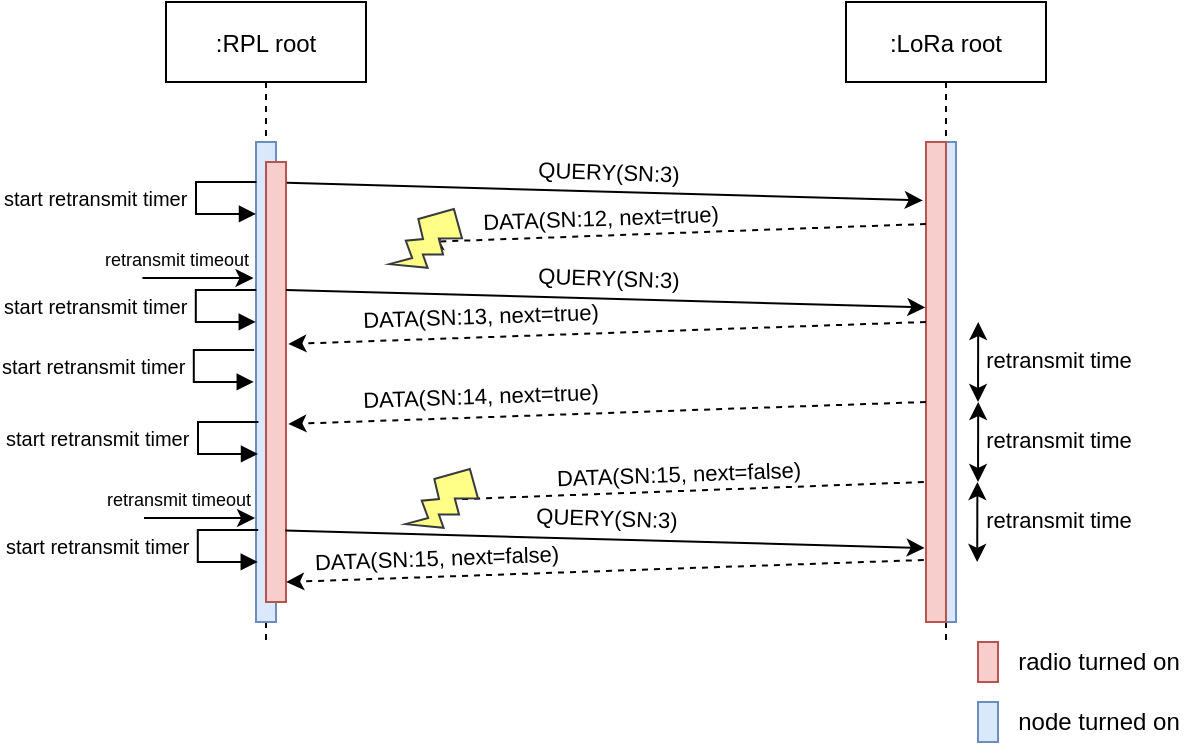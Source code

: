 <mxfile version="14.6.13" type="device"><diagram id="n2Xg3jMoXNygbbSurkoH" name="Page-1"><mxGraphModel dx="813" dy="466" grid="1" gridSize="10" guides="1" tooltips="1" connect="1" arrows="1" fold="1" page="1" pageScale="1" pageWidth="827" pageHeight="1169" math="0" shadow="0"><root><mxCell id="0"/><mxCell id="1" parent="0"/><mxCell id="SBgDMFHgdBNuf54Nhw4A-1" value=":LoRa root" style="shape=umlLifeline;perimeter=lifelinePerimeter;container=0;collapsible=0;recursiveResize=0;shadow=0;strokeWidth=1;" parent="1" vertex="1"><mxGeometry x="534" y="80" width="100" height="320" as="geometry"/></mxCell><mxCell id="SBgDMFHgdBNuf54Nhw4A-4" value=":RPL root" style="shape=umlLifeline;perimeter=lifelinePerimeter;container=1;collapsible=0;recursiveResize=0;shadow=0;strokeWidth=1;" parent="1" vertex="1"><mxGeometry x="194" y="80" width="100" height="320" as="geometry"/></mxCell><mxCell id="SBgDMFHgdBNuf54Nhw4A-5" value="" style="points=[];perimeter=orthogonalPerimeter;shadow=0;strokeWidth=1;fillColor=#dae8fc;strokeColor=#6c8ebf;" parent="SBgDMFHgdBNuf54Nhw4A-4" vertex="1"><mxGeometry x="45" y="70" width="10" height="240" as="geometry"/></mxCell><mxCell id="SBgDMFHgdBNuf54Nhw4A-6" value="" style="points=[];perimeter=orthogonalPerimeter;shadow=0;strokeWidth=1;fillColor=#f8cecc;strokeColor=#b85450;" parent="SBgDMFHgdBNuf54Nhw4A-4" vertex="1"><mxGeometry x="50" y="80" width="10" height="220" as="geometry"/></mxCell><mxCell id="SBgDMFHgdBNuf54Nhw4A-7" value="" style="points=[];perimeter=orthogonalPerimeter;shadow=0;strokeWidth=1;fillColor=#dae8fc;strokeColor=#6c8ebf;" parent="1" vertex="1"><mxGeometry x="579" y="150" width="10" height="240" as="geometry"/></mxCell><mxCell id="SBgDMFHgdBNuf54Nhw4A-8" value="" style="points=[];perimeter=orthogonalPerimeter;shadow=0;strokeWidth=1;fillColor=#f8cecc;strokeColor=#b85450;" parent="1" vertex="1"><mxGeometry x="574" y="150" width="10" height="240" as="geometry"/></mxCell><mxCell id="SBgDMFHgdBNuf54Nhw4A-9" value="" style="endArrow=classic;html=1;exitX=1.04;exitY=0.26;exitDx=0;exitDy=0;exitPerimeter=0;entryX=-0.16;entryY=0.096;entryDx=0;entryDy=0;entryPerimeter=0;" parent="1" edge="1"><mxGeometry width="50" height="50" relative="1" as="geometry"><mxPoint x="254.4" y="170.4" as="sourcePoint"/><mxPoint x="572.4" y="179.2" as="targetPoint"/></mxGeometry></mxCell><mxCell id="SBgDMFHgdBNuf54Nhw4A-10" value="QUERY(SN:3)" style="edgeLabel;html=1;align=center;verticalAlign=middle;resizable=0;points=[];rotation=2;" parent="SBgDMFHgdBNuf54Nhw4A-9" vertex="1" connectable="0"><mxGeometry x="-0.108" relative="1" as="geometry"><mxPoint x="18" y="-10" as="offset"/></mxGeometry></mxCell><mxCell id="SBgDMFHgdBNuf54Nhw4A-11" value="" style="endArrow=classic;html=1;exitX=-0.12;exitY=0.202;exitDx=0;exitDy=0;exitPerimeter=0;dashed=1;" parent="1" edge="1"><mxGeometry width="50" height="50" relative="1" as="geometry"><mxPoint x="574" y="191.0" as="sourcePoint"/><mxPoint x="324" y="200" as="targetPoint"/></mxGeometry></mxCell><mxCell id="SBgDMFHgdBNuf54Nhw4A-12" value="DATA(SN:12, next=true)" style="edgeLabel;html=1;align=center;verticalAlign=middle;resizable=0;points=[];rotation=358;" parent="SBgDMFHgdBNuf54Nhw4A-11" vertex="1" connectable="0"><mxGeometry x="-0.108" relative="1" as="geometry"><mxPoint x="-52" y="-7" as="offset"/></mxGeometry></mxCell><mxCell id="SBgDMFHgdBNuf54Nhw4A-15" value="" style="verticalLabelPosition=bottom;verticalAlign=top;html=1;shape=mxgraph.basic.flash;fontSize=9;fillColor=#ffff88;strokeColor=#36393d;rotation=30;" parent="1" vertex="1"><mxGeometry x="314" y="180" width="25" height="40" as="geometry"/></mxCell><mxCell id="SBgDMFHgdBNuf54Nhw4A-16" value="&lt;font size=&quot;1&quot;&gt;start retransmit timer&lt;/font&gt;" style="edgeStyle=orthogonalEdgeStyle;html=1;align=left;spacingLeft=2;endArrow=block;rounded=0;exitX=1.044;exitY=0.643;exitDx=0;exitDy=0;exitPerimeter=0;" parent="1" edge="1"><mxGeometry x="0.005" y="-100" relative="1" as="geometry"><mxPoint x="239.22" y="170" as="sourcePoint"/><Array as="points"><mxPoint x="209" y="169.98"/><mxPoint x="209" y="185.98"/></Array><mxPoint x="239" y="185.98" as="targetPoint"/><mxPoint as="offset"/></mxGeometry></mxCell><mxCell id="SBgDMFHgdBNuf54Nhw4A-17" value="" style="endArrow=classic;startArrow=none;html=1;startFill=0;entryX=0.053;entryY=0;entryDx=0;entryDy=0;entryPerimeter=0;" parent="1" edge="1"><mxGeometry width="50" height="50" relative="1" as="geometry"><mxPoint x="182.23" y="218" as="sourcePoint"/><mxPoint x="237.76" y="218" as="targetPoint"/></mxGeometry></mxCell><mxCell id="SBgDMFHgdBNuf54Nhw4A-18" value="&lt;font style=&quot;font-size: 9px&quot;&gt;retransmit timeout&lt;/font&gt;" style="edgeLabel;html=1;align=center;verticalAlign=middle;resizable=0;points=[];labelBackgroundColor=none;" parent="SBgDMFHgdBNuf54Nhw4A-17" vertex="1" connectable="0"><mxGeometry x="0.218" y="1" relative="1" as="geometry"><mxPoint x="-17" y="-9" as="offset"/></mxGeometry></mxCell><mxCell id="SBgDMFHgdBNuf54Nhw4A-19" value="" style="endArrow=classic;html=1;exitX=-0.12;exitY=0.202;exitDx=0;exitDy=0;exitPerimeter=0;dashed=1;entryX=1.12;entryY=0.667;entryDx=0;entryDy=0;entryPerimeter=0;" parent="1" edge="1"><mxGeometry width="50" height="50" relative="1" as="geometry"><mxPoint x="574" y="240" as="sourcePoint"/><mxPoint x="255.2" y="251" as="targetPoint"/></mxGeometry></mxCell><mxCell id="SBgDMFHgdBNuf54Nhw4A-20" value="DATA(SN:13, next=true)" style="edgeLabel;html=1;align=center;verticalAlign=middle;resizable=0;points=[];rotation=358;" parent="SBgDMFHgdBNuf54Nhw4A-19" vertex="1" connectable="0"><mxGeometry x="-0.108" relative="1" as="geometry"><mxPoint x="-81" y="-8" as="offset"/></mxGeometry></mxCell><mxCell id="SBgDMFHgdBNuf54Nhw4A-21" value="" style="endArrow=classic;html=1;exitX=1.04;exitY=0.26;exitDx=0;exitDy=0;exitPerimeter=0;entryX=-0.03;entryY=0.303;entryDx=0;entryDy=0;entryPerimeter=0;" parent="1" edge="1"><mxGeometry width="50" height="50" relative="1" as="geometry"><mxPoint x="254" y="224" as="sourcePoint"/><mxPoint x="573.7" y="232.72" as="targetPoint"/></mxGeometry></mxCell><mxCell id="SBgDMFHgdBNuf54Nhw4A-22" value="QUERY(SN:3)" style="edgeLabel;html=1;align=center;verticalAlign=middle;resizable=0;points=[];rotation=2;" parent="SBgDMFHgdBNuf54Nhw4A-21" vertex="1" connectable="0"><mxGeometry x="-0.108" relative="1" as="geometry"><mxPoint x="18" y="-10" as="offset"/></mxGeometry></mxCell><mxCell id="SBgDMFHgdBNuf54Nhw4A-23" value="" style="group" parent="1" vertex="1" connectable="0"><mxGeometry x="600" y="400" width="110" height="50" as="geometry"/></mxCell><mxCell id="SBgDMFHgdBNuf54Nhw4A-24" value="" style="points=[];perimeter=orthogonalPerimeter;shadow=0;strokeWidth=1;fillColor=#f8cecc;strokeColor=#b85450;" parent="SBgDMFHgdBNuf54Nhw4A-23" vertex="1"><mxGeometry width="10" height="20" as="geometry"/></mxCell><mxCell id="SBgDMFHgdBNuf54Nhw4A-25" value="" style="points=[];perimeter=orthogonalPerimeter;shadow=0;strokeWidth=1;fillColor=#dae8fc;strokeColor=#6c8ebf;" parent="SBgDMFHgdBNuf54Nhw4A-23" vertex="1"><mxGeometry y="30" width="10" height="20" as="geometry"/></mxCell><mxCell id="SBgDMFHgdBNuf54Nhw4A-26" value="radio turned on" style="text;html=1;align=center;verticalAlign=middle;resizable=0;points=[];autosize=1;strokeColor=none;" parent="SBgDMFHgdBNuf54Nhw4A-23" vertex="1"><mxGeometry x="10" width="100" height="20" as="geometry"/></mxCell><mxCell id="SBgDMFHgdBNuf54Nhw4A-27" value="node turned on" style="text;html=1;align=center;verticalAlign=middle;resizable=0;points=[];autosize=1;strokeColor=none;" parent="SBgDMFHgdBNuf54Nhw4A-23" vertex="1"><mxGeometry x="10" y="30" width="100" height="20" as="geometry"/></mxCell><mxCell id="SBgDMFHgdBNuf54Nhw4A-28" value="&lt;font size=&quot;1&quot;&gt;start retransmit timer&lt;/font&gt;" style="edgeStyle=orthogonalEdgeStyle;html=1;align=left;spacingLeft=2;endArrow=block;rounded=0;exitX=1.044;exitY=0.643;exitDx=0;exitDy=0;exitPerimeter=0;" parent="1" edge="1"><mxGeometry x="0.005" y="-100" relative="1" as="geometry"><mxPoint x="239.11" y="224" as="sourcePoint"/><Array as="points"><mxPoint x="208.89" y="223.98"/><mxPoint x="208.89" y="239.98"/></Array><mxPoint x="238.89" y="239.98" as="targetPoint"/><mxPoint as="offset"/></mxGeometry></mxCell><mxCell id="SBgDMFHgdBNuf54Nhw4A-31" value="" style="endArrow=classic;startArrow=classic;html=1;" parent="1" edge="1"><mxGeometry width="50" height="50" relative="1" as="geometry"><mxPoint x="600" y="280" as="sourcePoint"/><mxPoint x="600.1" y="240" as="targetPoint"/></mxGeometry></mxCell><mxCell id="SBgDMFHgdBNuf54Nhw4A-32" value="retransmit time" style="edgeLabel;html=1;align=center;verticalAlign=middle;resizable=0;points=[];" parent="SBgDMFHgdBNuf54Nhw4A-31" vertex="1" connectable="0"><mxGeometry x="0.731" relative="1" as="geometry"><mxPoint x="40" y="13" as="offset"/></mxGeometry></mxCell><mxCell id="SBgDMFHgdBNuf54Nhw4A-33" value="&lt;font size=&quot;1&quot;&gt;start retransmit timer&lt;/font&gt;" style="edgeStyle=orthogonalEdgeStyle;html=1;align=left;spacingLeft=2;endArrow=block;rounded=0;exitX=1.044;exitY=0.643;exitDx=0;exitDy=0;exitPerimeter=0;" parent="1" edge="1"><mxGeometry x="0.005" y="-100" relative="1" as="geometry"><mxPoint x="238.11" y="254" as="sourcePoint"/><Array as="points"><mxPoint x="207.89" y="253.98"/><mxPoint x="207.89" y="269.98"/></Array><mxPoint x="237.89" y="269.98" as="targetPoint"/><mxPoint as="offset"/></mxGeometry></mxCell><mxCell id="SBgDMFHgdBNuf54Nhw4A-34" value="&lt;font size=&quot;1&quot;&gt;start retransmit timer&lt;/font&gt;" style="edgeStyle=orthogonalEdgeStyle;html=1;align=left;spacingLeft=2;endArrow=block;rounded=0;exitX=1.044;exitY=0.643;exitDx=0;exitDy=0;exitPerimeter=0;" parent="1" edge="1"><mxGeometry x="0.005" y="-100" relative="1" as="geometry"><mxPoint x="240.23" y="290" as="sourcePoint"/><Array as="points"><mxPoint x="210.01" y="289.98"/><mxPoint x="210.01" y="305.98"/></Array><mxPoint x="240.01" y="305.98" as="targetPoint"/><mxPoint as="offset"/></mxGeometry></mxCell><mxCell id="SBgDMFHgdBNuf54Nhw4A-35" value="" style="endArrow=classic;startArrow=classic;html=1;" parent="1" edge="1"><mxGeometry width="50" height="50" relative="1" as="geometry"><mxPoint x="600" y="320" as="sourcePoint"/><mxPoint x="600.1" y="280" as="targetPoint"/></mxGeometry></mxCell><mxCell id="SBgDMFHgdBNuf54Nhw4A-36" value="retransmit time" style="edgeLabel;html=1;align=center;verticalAlign=middle;resizable=0;points=[];" parent="SBgDMFHgdBNuf54Nhw4A-35" vertex="1" connectable="0"><mxGeometry x="0.731" relative="1" as="geometry"><mxPoint x="40" y="13" as="offset"/></mxGeometry></mxCell><mxCell id="SBgDMFHgdBNuf54Nhw4A-39" value="" style="endArrow=classic;html=1;exitX=-0.12;exitY=0.202;exitDx=0;exitDy=0;exitPerimeter=0;dashed=1;entryX=1.12;entryY=0.667;entryDx=0;entryDy=0;entryPerimeter=0;" parent="1" edge="1"><mxGeometry width="50" height="50" relative="1" as="geometry"><mxPoint x="574" y="280" as="sourcePoint"/><mxPoint x="255.2" y="291" as="targetPoint"/></mxGeometry></mxCell><mxCell id="SBgDMFHgdBNuf54Nhw4A-40" value="DATA(SN:14, next=true)" style="edgeLabel;html=1;align=center;verticalAlign=middle;resizable=0;points=[];rotation=358;" parent="SBgDMFHgdBNuf54Nhw4A-39" vertex="1" connectable="0"><mxGeometry x="-0.108" relative="1" as="geometry"><mxPoint x="-81" y="-8" as="offset"/></mxGeometry></mxCell><mxCell id="SBgDMFHgdBNuf54Nhw4A-41" value="" style="endArrow=classic;html=1;exitX=-0.12;exitY=0.202;exitDx=0;exitDy=0;exitPerimeter=0;dashed=1;" parent="1" edge="1"><mxGeometry width="50" height="50" relative="1" as="geometry"><mxPoint x="572.9" y="320" as="sourcePoint"/><mxPoint x="330" y="329" as="targetPoint"/></mxGeometry></mxCell><mxCell id="SBgDMFHgdBNuf54Nhw4A-42" value="DATA(SN:15, next=false)" style="edgeLabel;html=1;align=center;verticalAlign=middle;resizable=0;points=[];rotation=358;" parent="SBgDMFHgdBNuf54Nhw4A-41" vertex="1" connectable="0"><mxGeometry x="-0.108" relative="1" as="geometry"><mxPoint x="-15" y="-8" as="offset"/></mxGeometry></mxCell><mxCell id="SBgDMFHgdBNuf54Nhw4A-43" value="" style="verticalLabelPosition=bottom;verticalAlign=top;html=1;shape=mxgraph.basic.flash;fontSize=9;fillColor=#ffff88;strokeColor=#36393d;rotation=30;" parent="1" vertex="1"><mxGeometry x="322" y="310" width="25" height="40" as="geometry"/></mxCell><mxCell id="SBgDMFHgdBNuf54Nhw4A-44" value="" style="endArrow=classic;startArrow=classic;html=1;" parent="1" edge="1"><mxGeometry width="50" height="50" relative="1" as="geometry"><mxPoint x="599.6" y="360" as="sourcePoint"/><mxPoint x="599.7" y="320" as="targetPoint"/></mxGeometry></mxCell><mxCell id="SBgDMFHgdBNuf54Nhw4A-45" value="retransmit time" style="edgeLabel;html=1;align=center;verticalAlign=middle;resizable=0;points=[];" parent="SBgDMFHgdBNuf54Nhw4A-44" vertex="1" connectable="0"><mxGeometry x="0.731" relative="1" as="geometry"><mxPoint x="40" y="13" as="offset"/></mxGeometry></mxCell><mxCell id="SBgDMFHgdBNuf54Nhw4A-46" value="" style="endArrow=classic;html=1;exitX=1.04;exitY=0.26;exitDx=0;exitDy=0;exitPerimeter=0;entryX=-0.03;entryY=0.303;entryDx=0;entryDy=0;entryPerimeter=0;" parent="1" edge="1"><mxGeometry width="50" height="50" relative="1" as="geometry"><mxPoint x="253.65" y="344.28" as="sourcePoint"/><mxPoint x="573.35" y="353.0" as="targetPoint"/></mxGeometry></mxCell><mxCell id="SBgDMFHgdBNuf54Nhw4A-47" value="QUERY(SN:3)" style="edgeLabel;html=1;align=center;verticalAlign=middle;resizable=0;points=[];rotation=2;" parent="SBgDMFHgdBNuf54Nhw4A-46" vertex="1" connectable="0"><mxGeometry x="-0.108" relative="1" as="geometry"><mxPoint x="18" y="-10" as="offset"/></mxGeometry></mxCell><mxCell id="SBgDMFHgdBNuf54Nhw4A-48" value="" style="endArrow=classic;startArrow=none;html=1;startFill=0;entryX=0.053;entryY=0;entryDx=0;entryDy=0;entryPerimeter=0;" parent="1" edge="1"><mxGeometry width="50" height="50" relative="1" as="geometry"><mxPoint x="183.0" y="338" as="sourcePoint"/><mxPoint x="238.53" y="338" as="targetPoint"/></mxGeometry></mxCell><mxCell id="SBgDMFHgdBNuf54Nhw4A-49" value="&lt;font style=&quot;font-size: 9px&quot;&gt;retransmit timeout&lt;/font&gt;" style="edgeLabel;html=1;align=center;verticalAlign=middle;resizable=0;points=[];labelBackgroundColor=none;" parent="SBgDMFHgdBNuf54Nhw4A-48" vertex="1" connectable="0"><mxGeometry x="0.218" y="1" relative="1" as="geometry"><mxPoint x="-17" y="-9" as="offset"/></mxGeometry></mxCell><mxCell id="SBgDMFHgdBNuf54Nhw4A-50" value="" style="endArrow=classic;html=1;exitX=-0.12;exitY=0.202;exitDx=0;exitDy=0;exitPerimeter=0;dashed=1;entryX=1.12;entryY=0.667;entryDx=0;entryDy=0;entryPerimeter=0;" parent="1" edge="1"><mxGeometry width="50" height="50" relative="1" as="geometry"><mxPoint x="572.9" y="359" as="sourcePoint"/><mxPoint x="254.1" y="370" as="targetPoint"/></mxGeometry></mxCell><mxCell id="SBgDMFHgdBNuf54Nhw4A-51" value="DATA(SN:15, next=false)" style="edgeLabel;html=1;align=center;verticalAlign=middle;resizable=0;points=[];rotation=358;" parent="SBgDMFHgdBNuf54Nhw4A-50" vertex="1" connectable="0"><mxGeometry x="-0.108" relative="1" as="geometry"><mxPoint x="-102" y="-6" as="offset"/></mxGeometry></mxCell><mxCell id="SBgDMFHgdBNuf54Nhw4A-52" value="&lt;font size=&quot;1&quot;&gt;start retransmit timer&lt;/font&gt;" style="edgeStyle=orthogonalEdgeStyle;html=1;align=left;spacingLeft=2;endArrow=block;rounded=0;exitX=1.044;exitY=0.643;exitDx=0;exitDy=0;exitPerimeter=0;" parent="1" edge="1"><mxGeometry x="0.005" y="-100" relative="1" as="geometry"><mxPoint x="240.11" y="344" as="sourcePoint"/><Array as="points"><mxPoint x="209.89" y="343.98"/><mxPoint x="209.89" y="359.98"/></Array><mxPoint x="239.89" y="359.98" as="targetPoint"/><mxPoint as="offset"/></mxGeometry></mxCell></root></mxGraphModel></diagram></mxfile>
